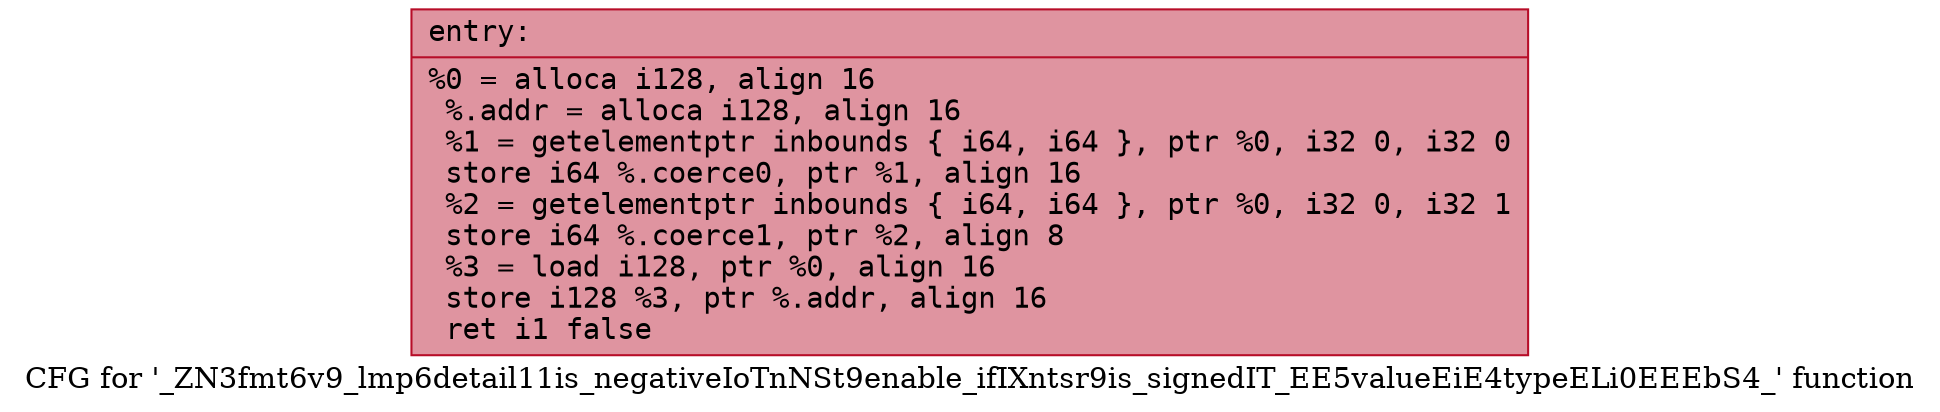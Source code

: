 digraph "CFG for '_ZN3fmt6v9_lmp6detail11is_negativeIoTnNSt9enable_ifIXntsr9is_signedIT_EE5valueEiE4typeELi0EEEbS4_' function" {
	label="CFG for '_ZN3fmt6v9_lmp6detail11is_negativeIoTnNSt9enable_ifIXntsr9is_signedIT_EE5valueEiE4typeELi0EEEbS4_' function";

	Node0x556bfeb29540 [shape=record,color="#b70d28ff", style=filled, fillcolor="#b70d2870" fontname="Courier",label="{entry:\l|  %0 = alloca i128, align 16\l  %.addr = alloca i128, align 16\l  %1 = getelementptr inbounds \{ i64, i64 \}, ptr %0, i32 0, i32 0\l  store i64 %.coerce0, ptr %1, align 16\l  %2 = getelementptr inbounds \{ i64, i64 \}, ptr %0, i32 0, i32 1\l  store i64 %.coerce1, ptr %2, align 8\l  %3 = load i128, ptr %0, align 16\l  store i128 %3, ptr %.addr, align 16\l  ret i1 false\l}"];
}
